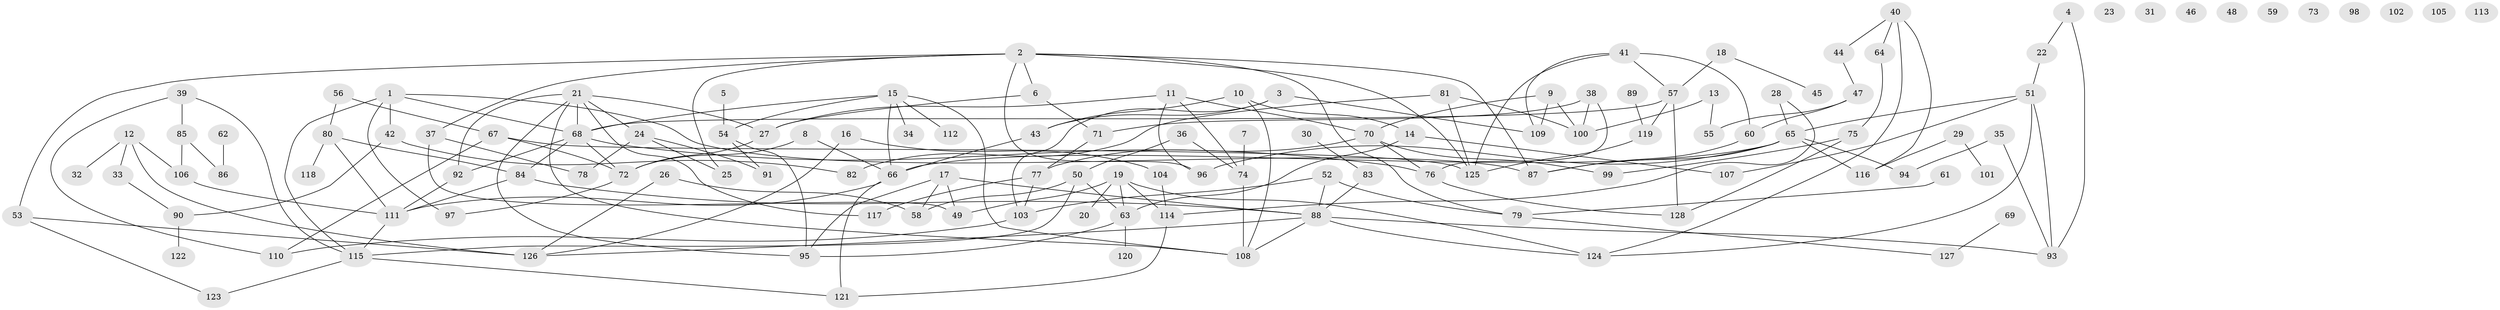 // Generated by graph-tools (version 1.1) at 2025/49/03/09/25 03:49:13]
// undirected, 128 vertices, 185 edges
graph export_dot {
graph [start="1"]
  node [color=gray90,style=filled];
  1;
  2;
  3;
  4;
  5;
  6;
  7;
  8;
  9;
  10;
  11;
  12;
  13;
  14;
  15;
  16;
  17;
  18;
  19;
  20;
  21;
  22;
  23;
  24;
  25;
  26;
  27;
  28;
  29;
  30;
  31;
  32;
  33;
  34;
  35;
  36;
  37;
  38;
  39;
  40;
  41;
  42;
  43;
  44;
  45;
  46;
  47;
  48;
  49;
  50;
  51;
  52;
  53;
  54;
  55;
  56;
  57;
  58;
  59;
  60;
  61;
  62;
  63;
  64;
  65;
  66;
  67;
  68;
  69;
  70;
  71;
  72;
  73;
  74;
  75;
  76;
  77;
  78;
  79;
  80;
  81;
  82;
  83;
  84;
  85;
  86;
  87;
  88;
  89;
  90;
  91;
  92;
  93;
  94;
  95;
  96;
  97;
  98;
  99;
  100;
  101;
  102;
  103;
  104;
  105;
  106;
  107;
  108;
  109;
  110;
  111;
  112;
  113;
  114;
  115;
  116;
  117;
  118;
  119;
  120;
  121;
  122;
  123;
  124;
  125;
  126;
  127;
  128;
  1 -- 42;
  1 -- 68;
  1 -- 87;
  1 -- 97;
  1 -- 115;
  2 -- 6;
  2 -- 25;
  2 -- 37;
  2 -- 53;
  2 -- 79;
  2 -- 87;
  2 -- 96;
  2 -- 125;
  3 -- 43;
  3 -- 103;
  3 -- 109;
  4 -- 22;
  4 -- 93;
  5 -- 54;
  6 -- 27;
  6 -- 71;
  7 -- 74;
  8 -- 66;
  8 -- 72;
  9 -- 70;
  9 -- 100;
  9 -- 109;
  10 -- 14;
  10 -- 43;
  10 -- 108;
  11 -- 27;
  11 -- 70;
  11 -- 74;
  11 -- 96;
  12 -- 32;
  12 -- 33;
  12 -- 106;
  12 -- 126;
  13 -- 55;
  13 -- 100;
  14 -- 63;
  14 -- 107;
  15 -- 34;
  15 -- 54;
  15 -- 66;
  15 -- 68;
  15 -- 108;
  15 -- 112;
  16 -- 104;
  16 -- 126;
  17 -- 49;
  17 -- 58;
  17 -- 88;
  17 -- 95;
  18 -- 45;
  18 -- 57;
  19 -- 20;
  19 -- 49;
  19 -- 63;
  19 -- 114;
  19 -- 124;
  21 -- 24;
  21 -- 27;
  21 -- 68;
  21 -- 92;
  21 -- 95;
  21 -- 108;
  21 -- 117;
  22 -- 51;
  24 -- 25;
  24 -- 78;
  24 -- 91;
  26 -- 58;
  26 -- 126;
  27 -- 72;
  28 -- 65;
  28 -- 114;
  29 -- 101;
  29 -- 116;
  30 -- 83;
  33 -- 90;
  35 -- 93;
  35 -- 94;
  36 -- 50;
  36 -- 74;
  37 -- 49;
  37 -- 78;
  38 -- 71;
  38 -- 76;
  38 -- 100;
  39 -- 85;
  39 -- 110;
  39 -- 115;
  40 -- 44;
  40 -- 64;
  40 -- 116;
  40 -- 124;
  41 -- 57;
  41 -- 60;
  41 -- 109;
  41 -- 125;
  42 -- 82;
  42 -- 90;
  43 -- 66;
  44 -- 47;
  47 -- 55;
  47 -- 60;
  50 -- 58;
  50 -- 63;
  50 -- 115;
  51 -- 65;
  51 -- 93;
  51 -- 107;
  51 -- 124;
  52 -- 79;
  52 -- 88;
  52 -- 103;
  53 -- 123;
  53 -- 126;
  54 -- 91;
  54 -- 95;
  56 -- 67;
  56 -- 80;
  57 -- 68;
  57 -- 119;
  57 -- 128;
  60 -- 87;
  61 -- 79;
  62 -- 86;
  63 -- 95;
  63 -- 120;
  64 -- 75;
  65 -- 66;
  65 -- 87;
  65 -- 94;
  65 -- 96;
  65 -- 116;
  66 -- 111;
  66 -- 121;
  67 -- 72;
  67 -- 110;
  67 -- 125;
  68 -- 72;
  68 -- 76;
  68 -- 84;
  68 -- 92;
  69 -- 127;
  70 -- 76;
  70 -- 77;
  70 -- 99;
  71 -- 77;
  72 -- 97;
  74 -- 108;
  75 -- 99;
  75 -- 128;
  76 -- 128;
  77 -- 103;
  77 -- 117;
  79 -- 127;
  80 -- 84;
  80 -- 111;
  80 -- 118;
  81 -- 82;
  81 -- 100;
  81 -- 125;
  83 -- 88;
  84 -- 88;
  84 -- 111;
  85 -- 86;
  85 -- 106;
  88 -- 93;
  88 -- 108;
  88 -- 124;
  88 -- 126;
  89 -- 119;
  90 -- 122;
  92 -- 111;
  103 -- 110;
  104 -- 114;
  106 -- 111;
  111 -- 115;
  114 -- 121;
  115 -- 121;
  115 -- 123;
  119 -- 125;
}
